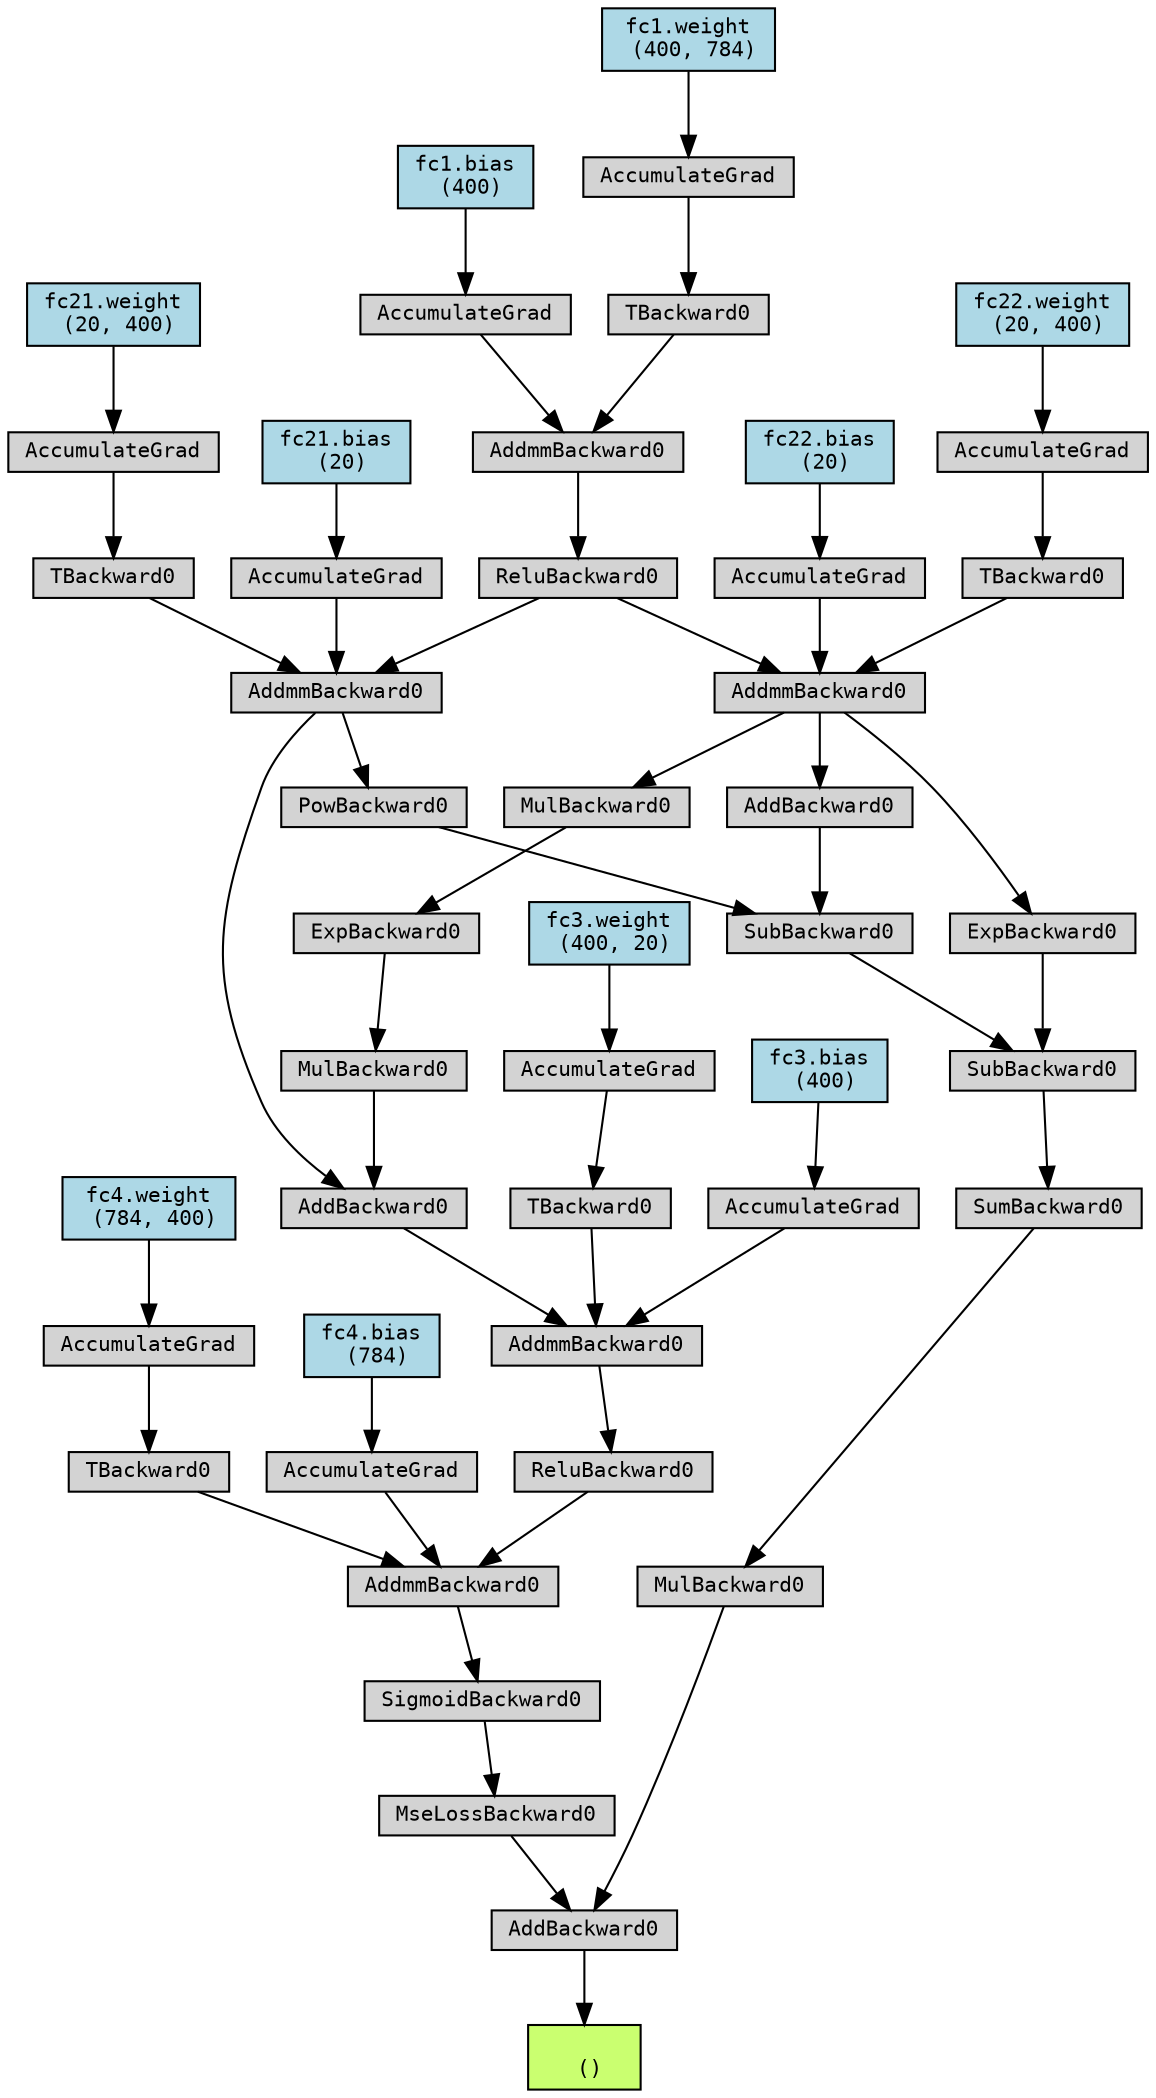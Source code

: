 digraph {
	graph [size="14.549999999999999,14.549999999999999"]
	node [align=left fontname=monospace fontsize=10 height=0.2 ranksep=0.1 shape=box style=filled]
	11369248912 [label="
 ()" fillcolor=darkolivegreen1]
	6441009984 [label=AddBackward0]
	6441009696 -> 6441009984
	6441009696 [label=MseLossBackward0]
	6441015168 -> 6441009696
	6441015168 [label=SigmoidBackward0]
	6441020256 -> 6441015168
	6441020256 [label=AddmmBackward0]
	6441019008 -> 6441020256
	11369246896 [label="fc4.bias
 (784)" fillcolor=lightblue]
	11369246896 -> 6441019008
	6441019008 [label=AccumulateGrad]
	6441010080 -> 6441020256
	6441010080 [label=ReluBackward0]
	6441018432 -> 6441010080
	6441018432 [label=AddmmBackward0]
	6441022032 -> 6441018432
	11369246704 [label="fc3.bias
 (400)" fillcolor=lightblue]
	11369246704 -> 6441022032
	6441022032 [label=AccumulateGrad]
	6441022320 -> 6441018432
	6441022320 [label=AddBackward0]
	6441018624 -> 6441022320
	6441018624 [label=AddmmBackward0]
	11370307184 -> 6441018624
	11369245744 [label="fc21.bias
 (20)" fillcolor=lightblue]
	11369245744 -> 11370307184
	11370307184 [label=AccumulateGrad]
	11370306704 -> 6441018624
	11370306704 [label=ReluBackward0]
	11370300944 -> 11370306704
	11370300944 [label=AddmmBackward0]
	11370300800 -> 11370300944
	11369244112 [label="fc1.bias
 (400)" fillcolor=lightblue]
	11369244112 -> 11370300800
	11370300800 [label=AccumulateGrad]
	11370300272 -> 11370300944
	11370300272 [label=TBackward0]
	11370299840 -> 11370300272
	11369242672 [label="fc1.weight
 (400, 784)" fillcolor=lightblue]
	11369242672 -> 11370299840
	11370299840 [label=AccumulateGrad]
	11370306272 -> 6441018624
	11370306272 [label=TBackward0]
	11370300032 -> 11370306272
	11369245360 [label="fc21.weight
 (20, 400)" fillcolor=lightblue]
	11369245360 -> 11370300032
	11370300032 [label=AccumulateGrad]
	6441018960 -> 6441022320
	6441018960 [label=MulBackward0]
	11370302960 -> 6441018960
	11370302960 [label=ExpBackward0]
	11370300752 -> 11370302960
	11370300752 [label=MulBackward0]
	11370300848 -> 11370300752
	11370300848 [label=AddmmBackward0]
	11370300368 -> 11370300848
	11369246224 [label="fc22.bias
 (20)" fillcolor=lightblue]
	11369246224 -> 11370300368
	11370300368 [label=AccumulateGrad]
	11370306704 -> 11370300848
	11370299744 -> 11370300848
	11370299744 [label=TBackward0]
	11370300176 -> 11370299744
	11369246032 [label="fc22.weight
 (20, 400)" fillcolor=lightblue]
	11369246032 -> 11370300176
	11370300176 [label=AccumulateGrad]
	6441020160 -> 6441018432
	6441020160 [label=TBackward0]
	11370300128 -> 6441020160
	11369246416 [label="fc3.weight
 (400, 20)" fillcolor=lightblue]
	11369246416 -> 11370300128
	11370300128 [label=AccumulateGrad]
	6441010128 -> 6441020256
	6441010128 [label=TBackward0]
	6441020640 -> 6441010128
	11369246800 [label="fc4.weight
 (784, 400)" fillcolor=lightblue]
	11369246800 -> 6441020640
	6441020640 [label=AccumulateGrad]
	6441009552 -> 6441009984
	6441009552 [label=MulBackward0]
	6441019152 -> 6441009552
	6441019152 [label=SumBackward0]
	6441019488 -> 6441019152
	6441019488 [label=SubBackward0]
	11370299504 -> 6441019488
	11370299504 [label=SubBackward0]
	11370305744 -> 11370299504
	11370305744 [label=AddBackward0]
	11370300848 -> 11370305744
	11370302384 -> 11370299504
	11370302384 [label=PowBackward0]
	6441018624 -> 11370302384
	11370306464 -> 6441019488
	11370306464 [label=ExpBackward0]
	11370300848 -> 11370306464
	6441009984 -> 11369248912
}
